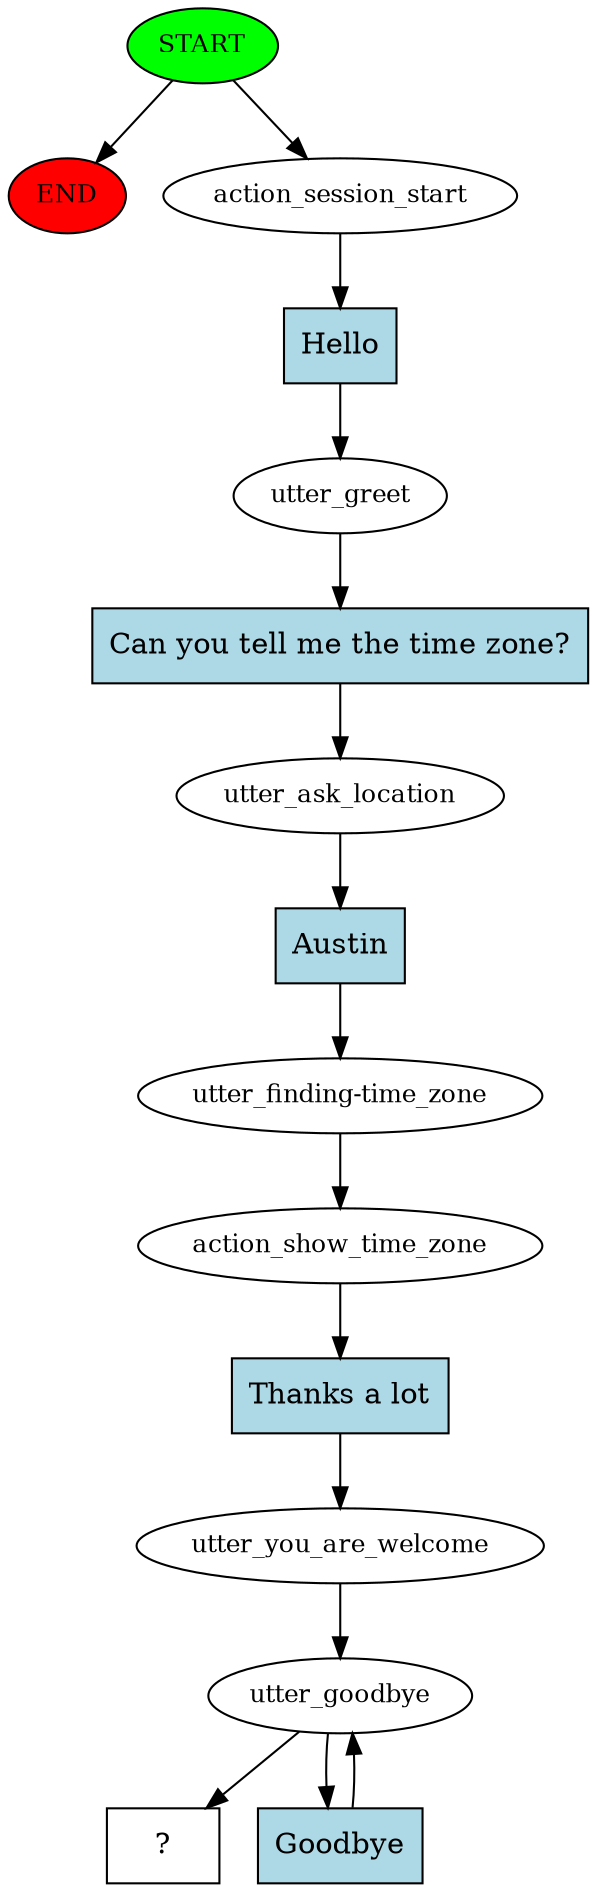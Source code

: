digraph  {
0 [class="start active", fillcolor=green, fontsize=12, label=START, style=filled];
"-1" [class=end, fillcolor=red, fontsize=12, label=END, style=filled];
1 [class=active, fontsize=12, label=action_session_start];
2 [class=active, fontsize=12, label=utter_greet];
3 [class=active, fontsize=12, label=utter_ask_location];
4 [class=active, fontsize=12, label="utter_finding-time_zone"];
5 [class=active, fontsize=12, label=action_show_time_zone];
6 [class=active, fontsize=12, label=utter_you_are_welcome];
7 [class=active, fontsize=12, label=utter_goodbye];
9 [class="intent dashed active", label="  ?  ", shape=rect];
10 [class="intent active", fillcolor=lightblue, label=Hello, shape=rect, style=filled];
11 [class="intent active", fillcolor=lightblue, label="Can you tell me the time zone?", shape=rect, style=filled];
12 [class="intent active", fillcolor=lightblue, label=Austin, shape=rect, style=filled];
13 [class="intent active", fillcolor=lightblue, label="Thanks a lot", shape=rect, style=filled];
14 [class="intent active", fillcolor=lightblue, label=Goodbye, shape=rect, style=filled];
0 -> "-1"  [class="", key=NONE, label=""];
0 -> 1  [class=active, key=NONE, label=""];
1 -> 10  [class=active, key=0];
2 -> 11  [class=active, key=0];
3 -> 12  [class=active, key=0];
4 -> 5  [class=active, key=NONE, label=""];
5 -> 13  [class=active, key=0];
6 -> 7  [class=active, key=NONE, label=""];
7 -> 9  [class=active, key=NONE, label=""];
7 -> 14  [class=active, key=0];
10 -> 2  [class=active, key=0];
11 -> 3  [class=active, key=0];
12 -> 4  [class=active, key=0];
13 -> 6  [class=active, key=0];
14 -> 7  [class=active, key=0];
}
